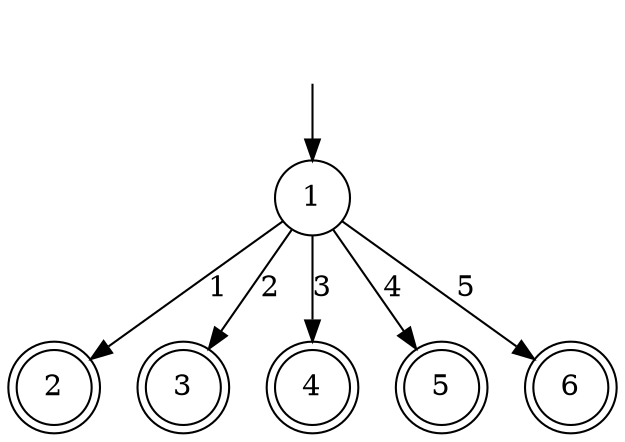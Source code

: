 digraph G{
    ""[shape=none]
    "1"[shape=circle]
    "2"[shape=doublecircle]
    "3"[shape=doublecircle]
    "4"[shape=doublecircle]
    "5"[shape=doublecircle]
    "6"[shape=doublecircle]

    ""->"1"
    "1" -> "2"[label="1"]
    "1" -> "3"[label="2"]
    "1" -> "4"[label="3"]
    "1" -> "5"[label="4"]
    "1" -> "6"[label="5"]
}
